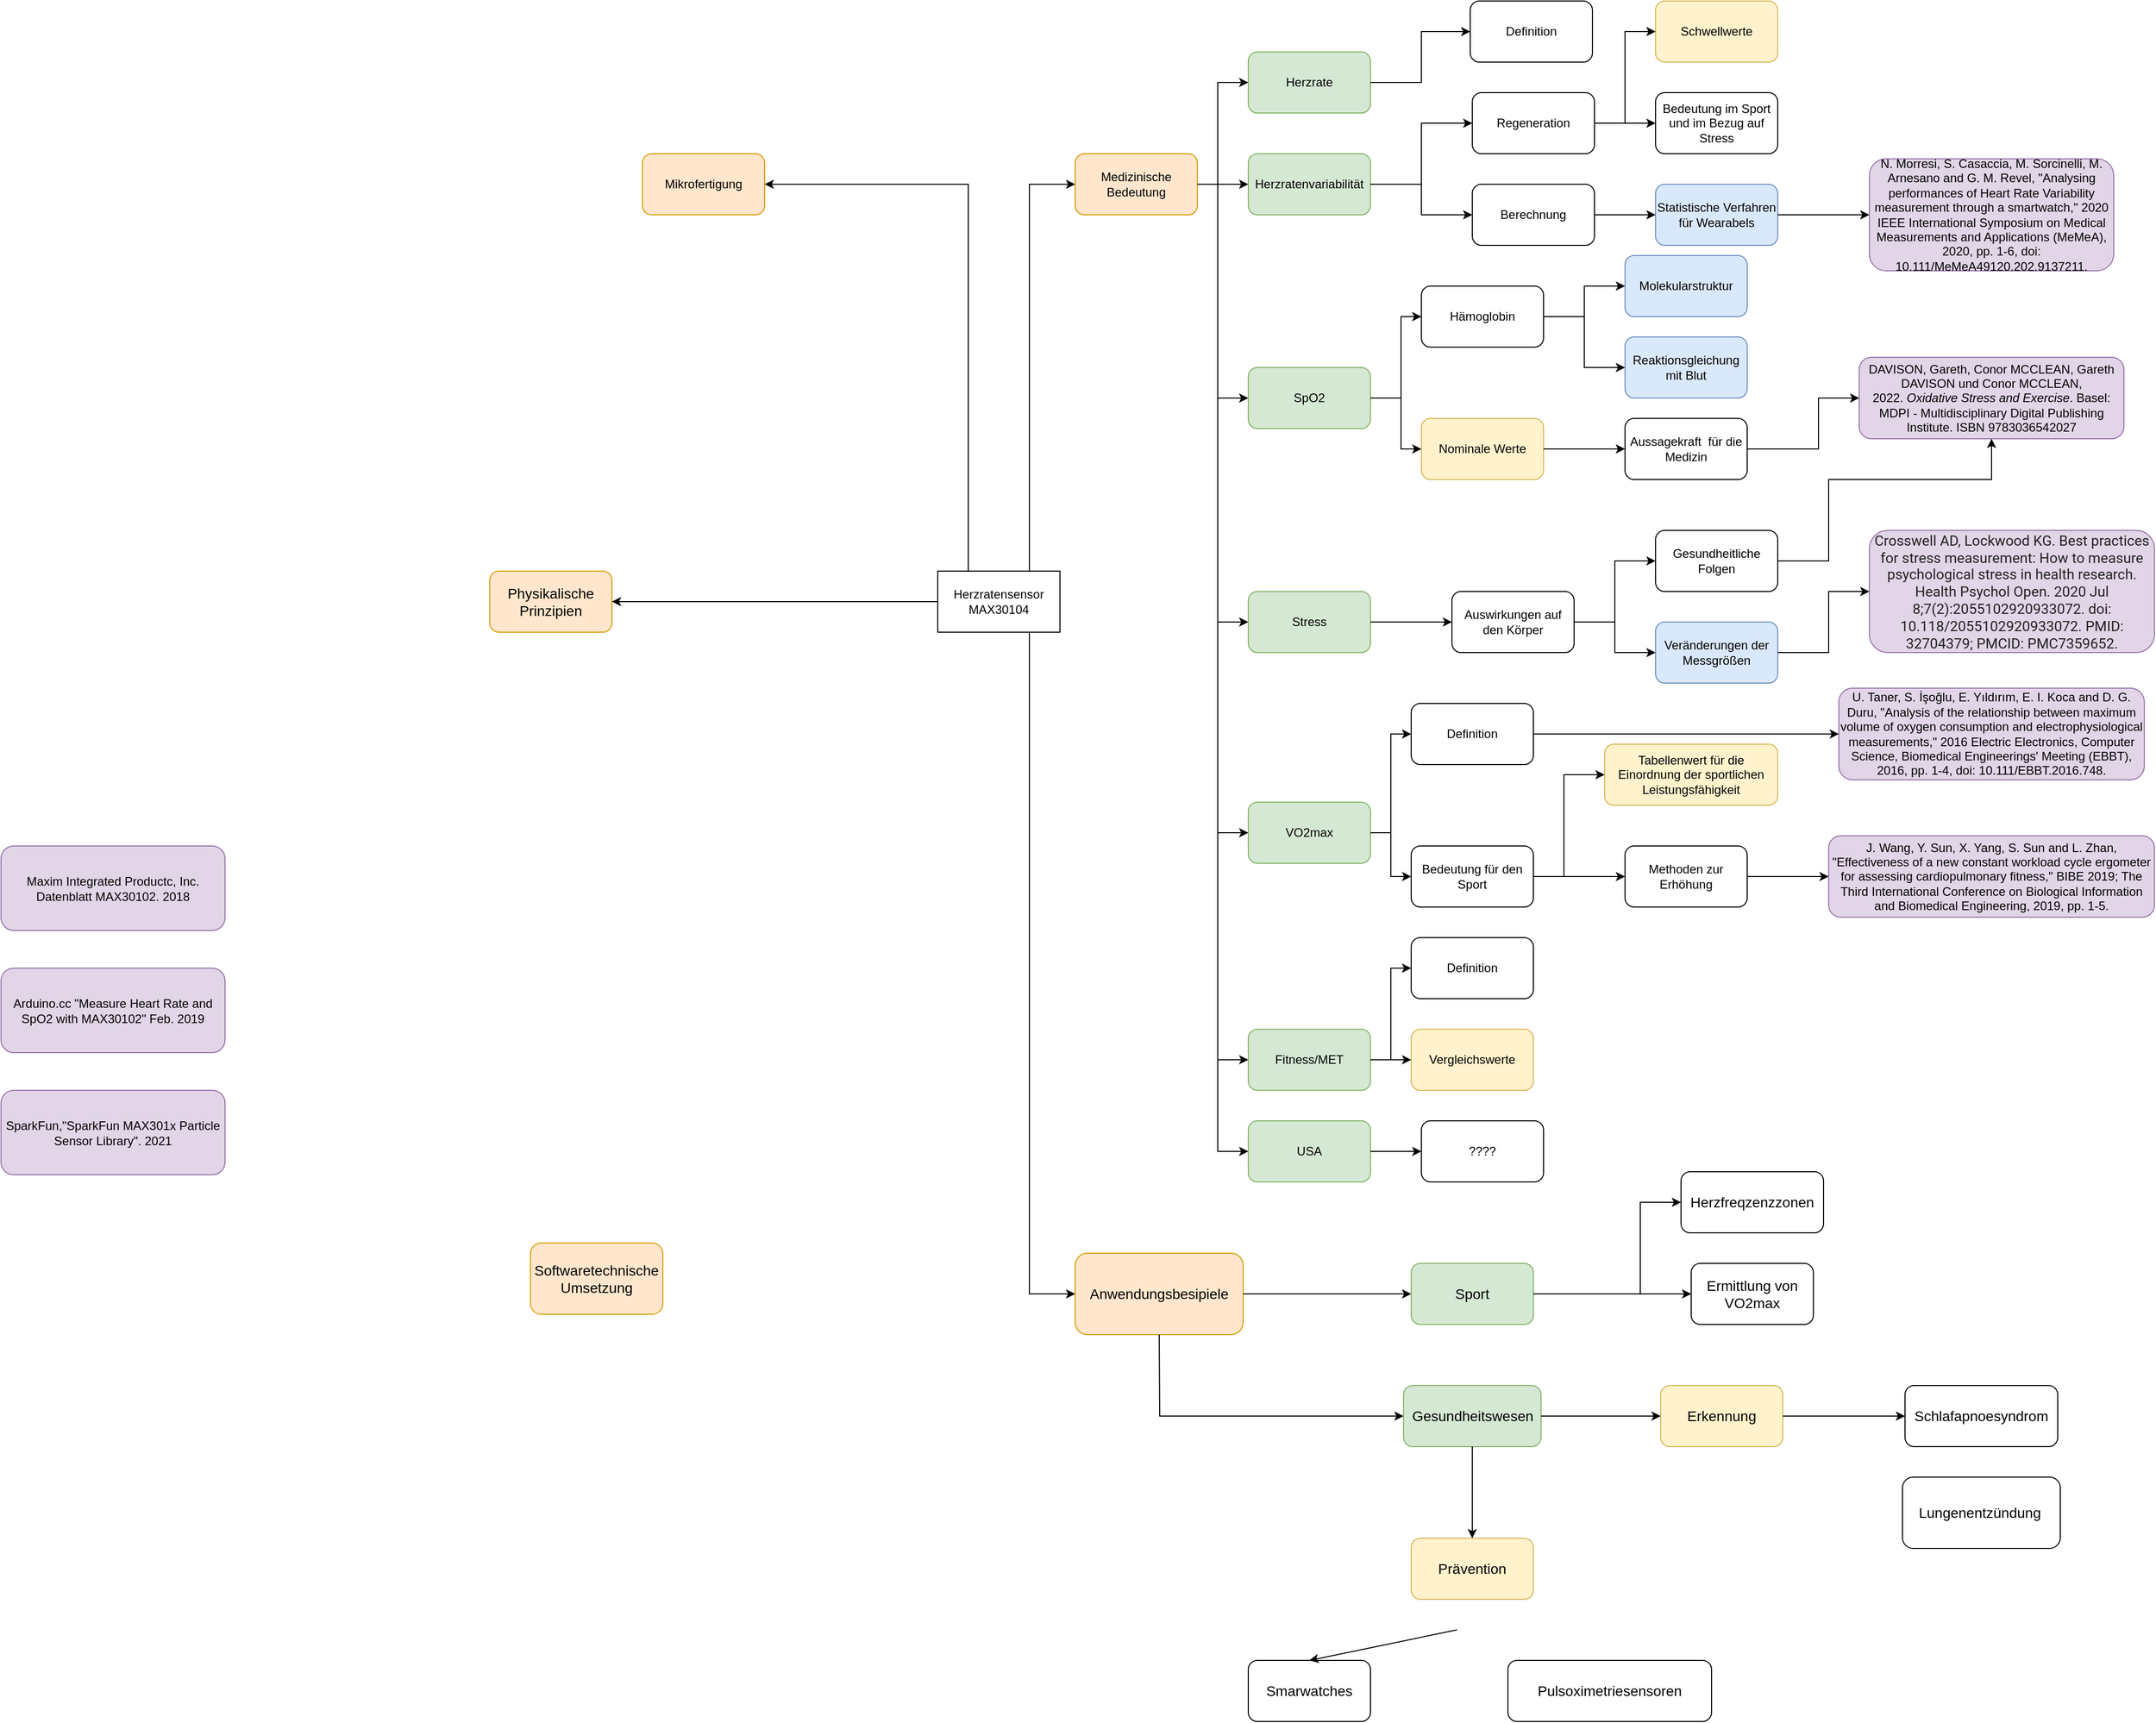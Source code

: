 <mxfile version="20.6.0" type="github">
  <diagram id="Ox3X5c6o4E4mUoxkDMP3" name="Seite-1">
    <mxGraphModel dx="1670" dy="1049" grid="1" gridSize="10" guides="1" tooltips="1" connect="1" arrows="1" fold="1" page="1" pageScale="1" pageWidth="3300" pageHeight="2339" math="0" shadow="0">
      <root>
        <mxCell id="0" />
        <mxCell id="1" parent="0" />
        <mxCell id="-sYWdjPN1BsK5IJ5CKsn-82" style="edgeStyle=orthogonalEdgeStyle;rounded=0;orthogonalLoop=1;jettySize=auto;html=1;exitX=0.25;exitY=0;exitDx=0;exitDy=0;entryX=1;entryY=0.5;entryDx=0;entryDy=0;fontSize=14;fontColor=#000000;" edge="1" parent="1" source="-sYWdjPN1BsK5IJ5CKsn-1" target="-sYWdjPN1BsK5IJ5CKsn-3">
          <mxGeometry relative="1" as="geometry" />
        </mxCell>
        <mxCell id="-sYWdjPN1BsK5IJ5CKsn-1" value="Herzratensensor&lt;br&gt;MAX30104" style="rounded=0;whiteSpace=wrap;html=1;" vertex="1" parent="1">
          <mxGeometry x="2070" y="640" width="120" height="60" as="geometry" />
        </mxCell>
        <mxCell id="-sYWdjPN1BsK5IJ5CKsn-2" value="Medizinische Bedeutung" style="rounded=1&#xa;;whiteSpace=wrap;html=1;fillColor=#ffe6cc;strokeColor=#d79b00;" vertex="1" parent="1">
          <mxGeometry x="2205" y="230" width="120" height="60" as="geometry" />
        </mxCell>
        <mxCell id="-sYWdjPN1BsK5IJ5CKsn-3" value="Mikrofertigung" style="rounded=1;whiteSpace=wrap;html=1;fillColor=#ffe6cc;strokeColor=#d79b00;" vertex="1" parent="1">
          <mxGeometry x="1780" y="230" width="120" height="60" as="geometry" />
        </mxCell>
        <mxCell id="-sYWdjPN1BsK5IJ5CKsn-5" value="" style="endArrow=classic;html=1;rounded=0;exitX=0.75;exitY=0;exitDx=0;exitDy=0;entryX=0;entryY=0.5;entryDx=0;entryDy=0;" edge="1" parent="1" source="-sYWdjPN1BsK5IJ5CKsn-1" target="-sYWdjPN1BsK5IJ5CKsn-2">
          <mxGeometry width="50" height="50" relative="1" as="geometry">
            <mxPoint x="2135" y="460" as="sourcePoint" />
            <mxPoint x="2185" y="410" as="targetPoint" />
            <Array as="points">
              <mxPoint x="2160" y="260" />
            </Array>
          </mxGeometry>
        </mxCell>
        <mxCell id="-sYWdjPN1BsK5IJ5CKsn-6" value="Herzrate" style="rounded=1;whiteSpace=wrap;html=1;fillColor=#d5e8d4;strokeColor=#82b366;" vertex="1" parent="1">
          <mxGeometry x="2375" y="130" width="120" height="60" as="geometry" />
        </mxCell>
        <mxCell id="-sYWdjPN1BsK5IJ5CKsn-7" value="Herzratenvariabilität" style="rounded=1;whiteSpace=wrap;html=1;fillColor=#d5e8d4;strokeColor=#82b366;" vertex="1" parent="1">
          <mxGeometry x="2375" y="230" width="120" height="60" as="geometry" />
        </mxCell>
        <mxCell id="-sYWdjPN1BsK5IJ5CKsn-8" value="SpO2" style="rounded=1;whiteSpace=wrap;html=1;fillColor=#d5e8d4;strokeColor=#82b366;" vertex="1" parent="1">
          <mxGeometry x="2375" y="440" width="120" height="60" as="geometry" />
        </mxCell>
        <mxCell id="-sYWdjPN1BsK5IJ5CKsn-9" value="Stress" style="rounded=1;whiteSpace=wrap;html=1;fillColor=#d5e8d4;strokeColor=#82b366;" vertex="1" parent="1">
          <mxGeometry x="2375" y="660" width="120" height="60" as="geometry" />
        </mxCell>
        <mxCell id="-sYWdjPN1BsK5IJ5CKsn-10" value="VO2max" style="rounded=1;whiteSpace=wrap;html=1;fillColor=#d5e8d4;strokeColor=#82b366;" vertex="1" parent="1">
          <mxGeometry x="2375" y="867" width="120" height="60" as="geometry" />
        </mxCell>
        <mxCell id="-sYWdjPN1BsK5IJ5CKsn-11" value="Fitness/MET" style="rounded=1;whiteSpace=wrap;html=1;fillColor=#d5e8d4;strokeColor=#82b366;" vertex="1" parent="1">
          <mxGeometry x="2375" y="1090" width="120" height="60" as="geometry" />
        </mxCell>
        <mxCell id="-sYWdjPN1BsK5IJ5CKsn-12" value="USA" style="rounded=1;whiteSpace=wrap;html=1;fillColor=#d5e8d4;strokeColor=#82b366;" vertex="1" parent="1">
          <mxGeometry x="2375" y="1180" width="120" height="60" as="geometry" />
        </mxCell>
        <mxCell id="-sYWdjPN1BsK5IJ5CKsn-13" value="Regeneration" style="rounded=1;whiteSpace=wrap;html=1;" vertex="1" parent="1">
          <mxGeometry x="2595" y="170" width="120" height="60" as="geometry" />
        </mxCell>
        <mxCell id="-sYWdjPN1BsK5IJ5CKsn-14" value="Berechnung" style="rounded=1;whiteSpace=wrap;html=1;" vertex="1" parent="1">
          <mxGeometry x="2595" y="260" width="120" height="60" as="geometry" />
        </mxCell>
        <mxCell id="-sYWdjPN1BsK5IJ5CKsn-15" value="Definition" style="rounded=1;whiteSpace=wrap;html=1;" vertex="1" parent="1">
          <mxGeometry x="2593" y="80" width="120" height="60" as="geometry" />
        </mxCell>
        <mxCell id="-sYWdjPN1BsK5IJ5CKsn-16" value="" style="endArrow=classic;html=1;rounded=0;entryX=0;entryY=0.5;entryDx=0;entryDy=0;exitX=1;exitY=0.5;exitDx=0;exitDy=0;" edge="1" parent="1" source="-sYWdjPN1BsK5IJ5CKsn-2" target="-sYWdjPN1BsK5IJ5CKsn-7">
          <mxGeometry width="50" height="50" relative="1" as="geometry">
            <mxPoint x="2085" y="330" as="sourcePoint" />
            <mxPoint x="2135" y="280" as="targetPoint" />
          </mxGeometry>
        </mxCell>
        <mxCell id="-sYWdjPN1BsK5IJ5CKsn-17" value="" style="endArrow=classic;html=1;rounded=0;entryX=0;entryY=0.5;entryDx=0;entryDy=0;" edge="1" parent="1" target="-sYWdjPN1BsK5IJ5CKsn-6">
          <mxGeometry width="50" height="50" relative="1" as="geometry">
            <mxPoint x="2345" y="260" as="sourcePoint" />
            <mxPoint x="2135" y="280" as="targetPoint" />
            <Array as="points">
              <mxPoint x="2345" y="160" />
            </Array>
          </mxGeometry>
        </mxCell>
        <mxCell id="-sYWdjPN1BsK5IJ5CKsn-18" value="" style="endArrow=classic;html=1;rounded=0;entryX=0;entryY=0.5;entryDx=0;entryDy=0;" edge="1" parent="1" target="-sYWdjPN1BsK5IJ5CKsn-8">
          <mxGeometry width="50" height="50" relative="1" as="geometry">
            <mxPoint x="2345" y="260" as="sourcePoint" />
            <mxPoint x="2135" y="280" as="targetPoint" />
            <Array as="points">
              <mxPoint x="2345" y="470" />
            </Array>
          </mxGeometry>
        </mxCell>
        <mxCell id="-sYWdjPN1BsK5IJ5CKsn-19" value="" style="endArrow=classic;html=1;rounded=0;entryX=0;entryY=0.5;entryDx=0;entryDy=0;" edge="1" parent="1" target="-sYWdjPN1BsK5IJ5CKsn-9">
          <mxGeometry width="50" height="50" relative="1" as="geometry">
            <mxPoint x="2345" y="360" as="sourcePoint" />
            <mxPoint x="2135" y="280" as="targetPoint" />
            <Array as="points">
              <mxPoint x="2345" y="690" />
            </Array>
          </mxGeometry>
        </mxCell>
        <mxCell id="-sYWdjPN1BsK5IJ5CKsn-21" value="????" style="rounded=1;whiteSpace=wrap;html=1;" vertex="1" parent="1">
          <mxGeometry x="2545" y="1180" width="120" height="60" as="geometry" />
        </mxCell>
        <mxCell id="-sYWdjPN1BsK5IJ5CKsn-22" value="" style="endArrow=classic;html=1;rounded=0;entryX=0;entryY=0.5;entryDx=0;entryDy=0;exitX=1;exitY=0.5;exitDx=0;exitDy=0;" edge="1" parent="1" source="-sYWdjPN1BsK5IJ5CKsn-12" target="-sYWdjPN1BsK5IJ5CKsn-21">
          <mxGeometry width="50" height="50" relative="1" as="geometry">
            <mxPoint x="2085" y="1030" as="sourcePoint" />
            <mxPoint x="2135" y="980" as="targetPoint" />
          </mxGeometry>
        </mxCell>
        <mxCell id="-sYWdjPN1BsK5IJ5CKsn-23" value="" style="endArrow=classic;html=1;rounded=0;entryX=0;entryY=0.5;entryDx=0;entryDy=0;" edge="1" parent="1" target="-sYWdjPN1BsK5IJ5CKsn-10">
          <mxGeometry width="50" height="50" relative="1" as="geometry">
            <mxPoint x="2345" y="690" as="sourcePoint" />
            <mxPoint x="2135" y="740" as="targetPoint" />
            <Array as="points">
              <mxPoint x="2345" y="897" />
            </Array>
          </mxGeometry>
        </mxCell>
        <mxCell id="-sYWdjPN1BsK5IJ5CKsn-24" value="" style="endArrow=classic;html=1;rounded=0;entryX=0;entryY=0.5;entryDx=0;entryDy=0;" edge="1" parent="1" target="-sYWdjPN1BsK5IJ5CKsn-11">
          <mxGeometry width="50" height="50" relative="1" as="geometry">
            <mxPoint x="2345" y="790" as="sourcePoint" />
            <mxPoint x="2135" y="740" as="targetPoint" />
            <Array as="points">
              <mxPoint x="2345" y="880" />
              <mxPoint x="2345" y="1120" />
            </Array>
          </mxGeometry>
        </mxCell>
        <mxCell id="-sYWdjPN1BsK5IJ5CKsn-25" value="" style="endArrow=classic;html=1;rounded=0;entryX=0;entryY=0.5;entryDx=0;entryDy=0;" edge="1" parent="1" target="-sYWdjPN1BsK5IJ5CKsn-12">
          <mxGeometry width="50" height="50" relative="1" as="geometry">
            <mxPoint x="2345" y="1120" as="sourcePoint" />
            <mxPoint x="2135" y="920" as="targetPoint" />
            <Array as="points">
              <mxPoint x="2345" y="1210" />
            </Array>
          </mxGeometry>
        </mxCell>
        <mxCell id="-sYWdjPN1BsK5IJ5CKsn-26" value="" style="endArrow=classic;html=1;rounded=0;entryX=0;entryY=0.5;entryDx=0;entryDy=0;" edge="1" parent="1" target="-sYWdjPN1BsK5IJ5CKsn-15">
          <mxGeometry width="50" height="50" relative="1" as="geometry">
            <mxPoint x="2495" y="160" as="sourcePoint" />
            <mxPoint x="2135" y="300" as="targetPoint" />
            <Array as="points">
              <mxPoint x="2545" y="160" />
              <mxPoint x="2545" y="110" />
            </Array>
          </mxGeometry>
        </mxCell>
        <mxCell id="-sYWdjPN1BsK5IJ5CKsn-27" value="Statistische Verfahren für Wearabels" style="rounded=1;whiteSpace=wrap;html=1;fillColor=#dae8fc;strokeColor=#6c8ebf;" vertex="1" parent="1">
          <mxGeometry x="2775" y="260" width="120" height="60" as="geometry" />
        </mxCell>
        <mxCell id="-sYWdjPN1BsK5IJ5CKsn-28" value="" style="endArrow=classic;html=1;rounded=0;exitX=1;exitY=0.5;exitDx=0;exitDy=0;entryX=0;entryY=0.5;entryDx=0;entryDy=0;" edge="1" parent="1" source="-sYWdjPN1BsK5IJ5CKsn-7" target="-sYWdjPN1BsK5IJ5CKsn-13">
          <mxGeometry width="50" height="50" relative="1" as="geometry">
            <mxPoint x="2815" y="350" as="sourcePoint" />
            <mxPoint x="2865" y="300" as="targetPoint" />
            <Array as="points">
              <mxPoint x="2545" y="260" />
              <mxPoint x="2545" y="200" />
            </Array>
          </mxGeometry>
        </mxCell>
        <mxCell id="-sYWdjPN1BsK5IJ5CKsn-29" value="" style="endArrow=classic;html=1;rounded=0;entryX=0;entryY=0.5;entryDx=0;entryDy=0;" edge="1" parent="1" target="-sYWdjPN1BsK5IJ5CKsn-14">
          <mxGeometry width="50" height="50" relative="1" as="geometry">
            <mxPoint x="2545" y="260" as="sourcePoint" />
            <mxPoint x="2865" y="300" as="targetPoint" />
            <Array as="points">
              <mxPoint x="2545" y="290" />
            </Array>
          </mxGeometry>
        </mxCell>
        <mxCell id="-sYWdjPN1BsK5IJ5CKsn-30" value="" style="endArrow=classic;html=1;rounded=0;exitX=1;exitY=0.5;exitDx=0;exitDy=0;" edge="1" parent="1" source="-sYWdjPN1BsK5IJ5CKsn-14">
          <mxGeometry width="50" height="50" relative="1" as="geometry">
            <mxPoint x="2815" y="350" as="sourcePoint" />
            <mxPoint x="2775" y="290" as="targetPoint" />
          </mxGeometry>
        </mxCell>
        <mxCell id="-sYWdjPN1BsK5IJ5CKsn-31" value="Schwellwerte" style="rounded=1;whiteSpace=wrap;html=1;fillColor=#fff2cc;strokeColor=#d6b656;" vertex="1" parent="1">
          <mxGeometry x="2775" y="80" width="120" height="60" as="geometry" />
        </mxCell>
        <mxCell id="-sYWdjPN1BsK5IJ5CKsn-32" value="Bedeutung im Sport und im Bezug auf Stress" style="rounded=1;whiteSpace=wrap;html=1;" vertex="1" parent="1">
          <mxGeometry x="2775" y="170" width="120" height="60" as="geometry" />
        </mxCell>
        <mxCell id="-sYWdjPN1BsK5IJ5CKsn-33" value="" style="endArrow=classic;html=1;rounded=0;exitX=1;exitY=0.5;exitDx=0;exitDy=0;entryX=0;entryY=0.5;entryDx=0;entryDy=0;" edge="1" parent="1" source="-sYWdjPN1BsK5IJ5CKsn-13" target="-sYWdjPN1BsK5IJ5CKsn-31">
          <mxGeometry width="50" height="50" relative="1" as="geometry">
            <mxPoint x="2815" y="350" as="sourcePoint" />
            <mxPoint x="2865" y="300" as="targetPoint" />
            <Array as="points">
              <mxPoint x="2745" y="200" />
              <mxPoint x="2745" y="110" />
            </Array>
          </mxGeometry>
        </mxCell>
        <mxCell id="-sYWdjPN1BsK5IJ5CKsn-34" value="" style="endArrow=classic;html=1;rounded=0;exitX=1;exitY=0.5;exitDx=0;exitDy=0;entryX=0;entryY=0.5;entryDx=0;entryDy=0;" edge="1" parent="1" source="-sYWdjPN1BsK5IJ5CKsn-13" target="-sYWdjPN1BsK5IJ5CKsn-32">
          <mxGeometry width="50" height="50" relative="1" as="geometry">
            <mxPoint x="2815" y="350" as="sourcePoint" />
            <mxPoint x="2865" y="300" as="targetPoint" />
          </mxGeometry>
        </mxCell>
        <mxCell id="-sYWdjPN1BsK5IJ5CKsn-35" value="Auswirkungen auf den Körper" style="rounded=1;whiteSpace=wrap;html=1;" vertex="1" parent="1">
          <mxGeometry x="2575" y="660" width="120" height="60" as="geometry" />
        </mxCell>
        <mxCell id="-sYWdjPN1BsK5IJ5CKsn-36" value="Gesundheitliche Folgen" style="rounded=1;whiteSpace=wrap;html=1;" vertex="1" parent="1">
          <mxGeometry x="2775" y="600" width="120" height="60" as="geometry" />
        </mxCell>
        <mxCell id="-sYWdjPN1BsK5IJ5CKsn-37" value="Veränderungen der Messgrößen" style="rounded=1;whiteSpace=wrap;html=1;fillColor=#dae8fc;strokeColor=#6c8ebf;" vertex="1" parent="1">
          <mxGeometry x="2775" y="690" width="120" height="60" as="geometry" />
        </mxCell>
        <mxCell id="-sYWdjPN1BsK5IJ5CKsn-38" value="" style="endArrow=classic;html=1;rounded=0;exitX=1;exitY=0.5;exitDx=0;exitDy=0;entryX=0;entryY=0.5;entryDx=0;entryDy=0;" edge="1" parent="1" source="-sYWdjPN1BsK5IJ5CKsn-9" target="-sYWdjPN1BsK5IJ5CKsn-35">
          <mxGeometry width="50" height="50" relative="1" as="geometry">
            <mxPoint x="2815" y="650" as="sourcePoint" />
            <mxPoint x="2865" y="600" as="targetPoint" />
          </mxGeometry>
        </mxCell>
        <mxCell id="-sYWdjPN1BsK5IJ5CKsn-39" value="" style="endArrow=classic;html=1;rounded=0;exitX=1;exitY=0.5;exitDx=0;exitDy=0;entryX=0;entryY=0.5;entryDx=0;entryDy=0;" edge="1" parent="1" source="-sYWdjPN1BsK5IJ5CKsn-35" target="-sYWdjPN1BsK5IJ5CKsn-36">
          <mxGeometry width="50" height="50" relative="1" as="geometry">
            <mxPoint x="2815" y="650" as="sourcePoint" />
            <mxPoint x="2865" y="600" as="targetPoint" />
            <Array as="points">
              <mxPoint x="2735" y="690" />
              <mxPoint x="2735" y="630" />
            </Array>
          </mxGeometry>
        </mxCell>
        <mxCell id="-sYWdjPN1BsK5IJ5CKsn-40" value="" style="endArrow=classic;html=1;rounded=0;entryX=0;entryY=0.5;entryDx=0;entryDy=0;" edge="1" parent="1" target="-sYWdjPN1BsK5IJ5CKsn-37">
          <mxGeometry width="50" height="50" relative="1" as="geometry">
            <mxPoint x="2695" y="690" as="sourcePoint" />
            <mxPoint x="2865" y="600" as="targetPoint" />
            <Array as="points">
              <mxPoint x="2735" y="690" />
              <mxPoint x="2735" y="720" />
            </Array>
          </mxGeometry>
        </mxCell>
        <mxCell id="-sYWdjPN1BsK5IJ5CKsn-41" value="Hämoglobin" style="rounded=1;whiteSpace=wrap;html=1;" vertex="1" parent="1">
          <mxGeometry x="2545" y="360" width="120" height="60" as="geometry" />
        </mxCell>
        <mxCell id="-sYWdjPN1BsK5IJ5CKsn-42" value="Nominale Werte" style="rounded=1;whiteSpace=wrap;html=1;fillColor=#fff2cc;strokeColor=#d6b656;" vertex="1" parent="1">
          <mxGeometry x="2545" y="490" width="120" height="60" as="geometry" />
        </mxCell>
        <mxCell id="-sYWdjPN1BsK5IJ5CKsn-43" value="Aussagekraft &amp;nbsp;für die Medizin" style="rounded=1;whiteSpace=wrap;html=1;" vertex="1" parent="1">
          <mxGeometry x="2745" y="490" width="120" height="60" as="geometry" />
        </mxCell>
        <mxCell id="-sYWdjPN1BsK5IJ5CKsn-44" value="" style="endArrow=classic;html=1;rounded=0;exitX=1;exitY=0.5;exitDx=0;exitDy=0;entryX=0;entryY=0.5;entryDx=0;entryDy=0;" edge="1" parent="1" source="-sYWdjPN1BsK5IJ5CKsn-8" target="-sYWdjPN1BsK5IJ5CKsn-42">
          <mxGeometry width="50" height="50" relative="1" as="geometry">
            <mxPoint x="2815" y="450" as="sourcePoint" />
            <mxPoint x="2865" y="400" as="targetPoint" />
            <Array as="points">
              <mxPoint x="2525" y="470" />
              <mxPoint x="2525" y="520" />
            </Array>
          </mxGeometry>
        </mxCell>
        <mxCell id="-sYWdjPN1BsK5IJ5CKsn-45" value="" style="endArrow=classic;html=1;rounded=0;entryX=0;entryY=0.5;entryDx=0;entryDy=0;exitX=1;exitY=0.5;exitDx=0;exitDy=0;" edge="1" parent="1" source="-sYWdjPN1BsK5IJ5CKsn-8" target="-sYWdjPN1BsK5IJ5CKsn-41">
          <mxGeometry width="50" height="50" relative="1" as="geometry">
            <mxPoint x="2815" y="450" as="sourcePoint" />
            <mxPoint x="2865" y="400" as="targetPoint" />
            <Array as="points">
              <mxPoint x="2525" y="470" />
              <mxPoint x="2525" y="390" />
            </Array>
          </mxGeometry>
        </mxCell>
        <mxCell id="-sYWdjPN1BsK5IJ5CKsn-46" value="Reaktionsgleichung mit Blut" style="rounded=1;whiteSpace=wrap;html=1;fillColor=#dae8fc;strokeColor=#6c8ebf;" vertex="1" parent="1">
          <mxGeometry x="2745" y="410" width="120" height="60" as="geometry" />
        </mxCell>
        <mxCell id="-sYWdjPN1BsK5IJ5CKsn-47" value="Molekularstruktur" style="rounded=1;whiteSpace=wrap;html=1;fillColor=#dae8fc;strokeColor=#6c8ebf;" vertex="1" parent="1">
          <mxGeometry x="2745" y="330" width="120" height="60" as="geometry" />
        </mxCell>
        <mxCell id="-sYWdjPN1BsK5IJ5CKsn-48" value="" style="endArrow=classic;html=1;rounded=0;exitX=1;exitY=0.5;exitDx=0;exitDy=0;entryX=0;entryY=0.5;entryDx=0;entryDy=0;" edge="1" parent="1" source="-sYWdjPN1BsK5IJ5CKsn-41" target="-sYWdjPN1BsK5IJ5CKsn-47">
          <mxGeometry width="50" height="50" relative="1" as="geometry">
            <mxPoint x="2815" y="500" as="sourcePoint" />
            <mxPoint x="2865" y="450" as="targetPoint" />
            <Array as="points">
              <mxPoint x="2705" y="390" />
              <mxPoint x="2705" y="360" />
            </Array>
          </mxGeometry>
        </mxCell>
        <mxCell id="-sYWdjPN1BsK5IJ5CKsn-49" value="" style="endArrow=classic;html=1;rounded=0;exitX=1;exitY=0.5;exitDx=0;exitDy=0;entryX=0;entryY=0.5;entryDx=0;entryDy=0;" edge="1" parent="1" source="-sYWdjPN1BsK5IJ5CKsn-41" target="-sYWdjPN1BsK5IJ5CKsn-46">
          <mxGeometry width="50" height="50" relative="1" as="geometry">
            <mxPoint x="2815" y="500" as="sourcePoint" />
            <mxPoint x="2865" y="450" as="targetPoint" />
            <Array as="points">
              <mxPoint x="2705" y="390" />
              <mxPoint x="2705" y="440" />
            </Array>
          </mxGeometry>
        </mxCell>
        <mxCell id="-sYWdjPN1BsK5IJ5CKsn-50" value="" style="endArrow=classic;html=1;rounded=0;exitX=1;exitY=0.5;exitDx=0;exitDy=0;entryX=0;entryY=0.5;entryDx=0;entryDy=0;" edge="1" parent="1" source="-sYWdjPN1BsK5IJ5CKsn-42" target="-sYWdjPN1BsK5IJ5CKsn-43">
          <mxGeometry width="50" height="50" relative="1" as="geometry">
            <mxPoint x="2815" y="500" as="sourcePoint" />
            <mxPoint x="2865" y="450" as="targetPoint" />
          </mxGeometry>
        </mxCell>
        <mxCell id="-sYWdjPN1BsK5IJ5CKsn-51" value="Definition" style="rounded=1;whiteSpace=wrap;html=1;" vertex="1" parent="1">
          <mxGeometry x="2535" y="770" width="120" height="60" as="geometry" />
        </mxCell>
        <mxCell id="-sYWdjPN1BsK5IJ5CKsn-52" value="Bedeutung für den Sport" style="rounded=1;whiteSpace=wrap;html=1;" vertex="1" parent="1">
          <mxGeometry x="2535" y="910" width="120" height="60" as="geometry" />
        </mxCell>
        <mxCell id="-sYWdjPN1BsK5IJ5CKsn-53" value="Tabellenwert für die Einordnung der sportlichen Leistungsfähigkeit" style="rounded=1;whiteSpace=wrap;html=1;fillColor=#fff2cc;strokeColor=#d6b656;" vertex="1" parent="1">
          <mxGeometry x="2725" y="810" width="170" height="60" as="geometry" />
        </mxCell>
        <mxCell id="-sYWdjPN1BsK5IJ5CKsn-54" value="Methoden zur Erhöhung" style="rounded=1;whiteSpace=wrap;html=1;" vertex="1" parent="1">
          <mxGeometry x="2745" y="910" width="120" height="60" as="geometry" />
        </mxCell>
        <mxCell id="-sYWdjPN1BsK5IJ5CKsn-55" value="" style="endArrow=classic;html=1;rounded=0;exitX=1;exitY=0.5;exitDx=0;exitDy=0;entryX=0;entryY=0.5;entryDx=0;entryDy=0;" edge="1" parent="1" source="-sYWdjPN1BsK5IJ5CKsn-52" target="-sYWdjPN1BsK5IJ5CKsn-54">
          <mxGeometry width="50" height="50" relative="1" as="geometry">
            <mxPoint x="2815" y="920" as="sourcePoint" />
            <mxPoint x="2865" y="870" as="targetPoint" />
          </mxGeometry>
        </mxCell>
        <mxCell id="-sYWdjPN1BsK5IJ5CKsn-56" value="" style="endArrow=classic;html=1;rounded=0;entryX=0;entryY=0.5;entryDx=0;entryDy=0;exitX=1;exitY=0.5;exitDx=0;exitDy=0;" edge="1" parent="1" source="-sYWdjPN1BsK5IJ5CKsn-52" target="-sYWdjPN1BsK5IJ5CKsn-53">
          <mxGeometry width="50" height="50" relative="1" as="geometry">
            <mxPoint x="2815" y="920" as="sourcePoint" />
            <mxPoint x="2865" y="870" as="targetPoint" />
            <Array as="points">
              <mxPoint x="2685" y="940" />
              <mxPoint x="2685" y="840" />
            </Array>
          </mxGeometry>
        </mxCell>
        <mxCell id="-sYWdjPN1BsK5IJ5CKsn-57" value="" style="endArrow=classic;html=1;rounded=0;entryX=0;entryY=0.5;entryDx=0;entryDy=0;exitX=1;exitY=0.5;exitDx=0;exitDy=0;" edge="1" parent="1" source="-sYWdjPN1BsK5IJ5CKsn-10" target="-sYWdjPN1BsK5IJ5CKsn-51">
          <mxGeometry width="50" height="50" relative="1" as="geometry">
            <mxPoint x="2815" y="920" as="sourcePoint" />
            <mxPoint x="2865" y="870" as="targetPoint" />
            <Array as="points">
              <mxPoint x="2515" y="897" />
              <mxPoint x="2515" y="800" />
            </Array>
          </mxGeometry>
        </mxCell>
        <mxCell id="-sYWdjPN1BsK5IJ5CKsn-58" value="" style="endArrow=classic;html=1;rounded=0;exitX=1;exitY=0.5;exitDx=0;exitDy=0;entryX=0;entryY=0.5;entryDx=0;entryDy=0;" edge="1" parent="1" source="-sYWdjPN1BsK5IJ5CKsn-10" target="-sYWdjPN1BsK5IJ5CKsn-52">
          <mxGeometry width="50" height="50" relative="1" as="geometry">
            <mxPoint x="2495" y="900" as="sourcePoint" />
            <mxPoint x="2865" y="870" as="targetPoint" />
            <Array as="points">
              <mxPoint x="2515" y="897" />
              <mxPoint x="2515" y="940" />
            </Array>
          </mxGeometry>
        </mxCell>
        <mxCell id="-sYWdjPN1BsK5IJ5CKsn-59" value="Vergleichswerte" style="rounded=1;whiteSpace=wrap;html=1;fillColor=#fff2cc;strokeColor=#d6b656;" vertex="1" parent="1">
          <mxGeometry x="2535" y="1090" width="120" height="60" as="geometry" />
        </mxCell>
        <mxCell id="-sYWdjPN1BsK5IJ5CKsn-60" value="Definition" style="rounded=1;whiteSpace=wrap;html=1;" vertex="1" parent="1">
          <mxGeometry x="2535" y="1000" width="120" height="60" as="geometry" />
        </mxCell>
        <mxCell id="-sYWdjPN1BsK5IJ5CKsn-61" value="" style="endArrow=classic;html=1;rounded=0;entryX=0;entryY=0.5;entryDx=0;entryDy=0;exitX=1;exitY=0.5;exitDx=0;exitDy=0;" edge="1" parent="1" source="-sYWdjPN1BsK5IJ5CKsn-11" target="-sYWdjPN1BsK5IJ5CKsn-59">
          <mxGeometry width="50" height="50" relative="1" as="geometry">
            <mxPoint x="2815" y="1090" as="sourcePoint" />
            <mxPoint x="2865" y="1040" as="targetPoint" />
          </mxGeometry>
        </mxCell>
        <mxCell id="-sYWdjPN1BsK5IJ5CKsn-62" value="" style="endArrow=classic;html=1;rounded=0;entryX=0;entryY=0.5;entryDx=0;entryDy=0;" edge="1" parent="1" target="-sYWdjPN1BsK5IJ5CKsn-60">
          <mxGeometry width="50" height="50" relative="1" as="geometry">
            <mxPoint x="2495" y="1120" as="sourcePoint" />
            <mxPoint x="2865" y="1040" as="targetPoint" />
            <Array as="points">
              <mxPoint x="2515" y="1120" />
              <mxPoint x="2515" y="1030" />
            </Array>
          </mxGeometry>
        </mxCell>
        <mxCell id="-sYWdjPN1BsK5IJ5CKsn-63" value="U. Taner, S. İşoğlu, E. Yıldırım, E. I. Koca and D. G. Duru, &quot;Analysis of the relationship between maximum volume of oxygen consumption and electrophysiological measurements,&quot; 2016 Electric Electronics, Computer Science, Biomedical Engineerings&#39; Meeting (EBBT), 2016, pp. 1-4, doi: 10.111/EBBT.2016.748." style="rounded=1;whiteSpace=wrap;html=1;fillColor=#e1d5e7;strokeColor=#9673a6;" vertex="1" parent="1">
          <mxGeometry x="2955" y="755" width="300" height="90" as="geometry" />
        </mxCell>
        <mxCell id="-sYWdjPN1BsK5IJ5CKsn-64" value="" style="endArrow=classic;html=1;rounded=0;entryX=0;entryY=0.5;entryDx=0;entryDy=0;exitX=1;exitY=0.5;exitDx=0;exitDy=0;" edge="1" parent="1" source="-sYWdjPN1BsK5IJ5CKsn-51" target="-sYWdjPN1BsK5IJ5CKsn-63">
          <mxGeometry width="50" height="50" relative="1" as="geometry">
            <mxPoint x="2765" y="940" as="sourcePoint" />
            <mxPoint x="2815" y="890" as="targetPoint" />
          </mxGeometry>
        </mxCell>
        <mxCell id="-sYWdjPN1BsK5IJ5CKsn-65" value="J. Wang, Y. Sun, X. Yang, S. Sun and L. Zhan, &quot;Effectiveness of a new constant workload cycle ergometer for assessing cardiopulmonary fitness,&quot; BIBE 2019; The Third International Conference on Biological Information and Biomedical Engineering, 2019, pp. 1-5." style="rounded=1;whiteSpace=wrap;html=1;fillColor=#e1d5e7;strokeColor=#9673a6;" vertex="1" parent="1">
          <mxGeometry x="2945" y="900" width="320" height="80" as="geometry" />
        </mxCell>
        <mxCell id="-sYWdjPN1BsK5IJ5CKsn-66" value="" style="endArrow=classic;html=1;rounded=0;entryX=0;entryY=0.5;entryDx=0;entryDy=0;" edge="1" parent="1" target="-sYWdjPN1BsK5IJ5CKsn-65">
          <mxGeometry width="50" height="50" relative="1" as="geometry">
            <mxPoint x="2865" y="940" as="sourcePoint" />
            <mxPoint x="2815" y="890" as="targetPoint" />
          </mxGeometry>
        </mxCell>
        <mxCell id="-sYWdjPN1BsK5IJ5CKsn-67" value="" style="endArrow=classic;html=1;rounded=0;exitX=1;exitY=0.5;exitDx=0;exitDy=0;entryX=0;entryY=0.5;entryDx=0;entryDy=0;" edge="1" parent="1" source="-sYWdjPN1BsK5IJ5CKsn-27" target="-sYWdjPN1BsK5IJ5CKsn-68">
          <mxGeometry width="50" height="50" relative="1" as="geometry">
            <mxPoint x="2765" y="350" as="sourcePoint" />
            <mxPoint x="2995" y="280" as="targetPoint" />
          </mxGeometry>
        </mxCell>
        <mxCell id="-sYWdjPN1BsK5IJ5CKsn-68" value="N. Morresi, S. Casaccia, M. Sorcinelli, M. Arnesano and G. M. Revel, &quot;Analysing performances of Heart Rate Variability measurement through a smartwatch,&quot; 2020 IEEE International Symposium on Medical Measurements and Applications (MeMeA), 2020, pp. 1-6, doi: 10.111/MeMeA49120.202.9137211." style="rounded=1;whiteSpace=wrap;html=1;fillColor=#e1d5e7;strokeColor=#9673a6;" vertex="1" parent="1">
          <mxGeometry x="2985" y="235" width="240" height="110" as="geometry" />
        </mxCell>
        <mxCell id="-sYWdjPN1BsK5IJ5CKsn-69" value="&lt;font style=&quot;font-size: 12px;&quot;&gt;&lt;span style=&quot;caret-color: rgb(33, 37, 41); font-family: myriad-pro-semi-condensed, Arial, Helvetica, sans-serif; text-align: left;&quot;&gt;DAVISON, Gareth, Conor MCCLEAN, Gareth DAVISON und Conor MCCLEAN, 2022.&amp;nbsp;&lt;/span&gt;&lt;em style=&quot;box-sizing: border-box; caret-color: rgb(33, 37, 41); font-family: myriad-pro-semi-condensed, Arial, Helvetica, sans-serif; text-align: left;&quot;&gt;Oxidative Stress and Exercise&lt;/em&gt;&lt;span style=&quot;caret-color: rgb(33, 37, 41); font-family: myriad-pro-semi-condensed, Arial, Helvetica, sans-serif; text-align: left;&quot;&gt;. Basel: MDPI - Multidisciplinary Digital Publishing Institute. ISBN&amp;nbsp;9783036542027&lt;/span&gt;&lt;/font&gt;" style="rounded=1;whiteSpace=wrap;html=1;fillColor=#e1d5e7;strokeColor=#9673a6;labelBackgroundColor=none;" vertex="1" parent="1">
          <mxGeometry x="2975" y="430" width="260" height="80" as="geometry" />
        </mxCell>
        <mxCell id="-sYWdjPN1BsK5IJ5CKsn-70" value="" style="endArrow=classic;html=1;rounded=0;fontSize=12;entryX=0;entryY=0.5;entryDx=0;entryDy=0;exitX=1;exitY=0.5;exitDx=0;exitDy=0;" edge="1" parent="1" source="-sYWdjPN1BsK5IJ5CKsn-43" target="-sYWdjPN1BsK5IJ5CKsn-69">
          <mxGeometry width="50" height="50" relative="1" as="geometry">
            <mxPoint x="2765" y="430" as="sourcePoint" />
            <mxPoint x="2815" y="380" as="targetPoint" />
            <Array as="points">
              <mxPoint x="2935" y="520" />
              <mxPoint x="2935" y="470" />
            </Array>
          </mxGeometry>
        </mxCell>
        <mxCell id="-sYWdjPN1BsK5IJ5CKsn-71" value="" style="endArrow=classic;html=1;rounded=0;fontSize=12;entryX=0.5;entryY=1;entryDx=0;entryDy=0;exitX=1;exitY=0.5;exitDx=0;exitDy=0;" edge="1" parent="1" source="-sYWdjPN1BsK5IJ5CKsn-36" target="-sYWdjPN1BsK5IJ5CKsn-69">
          <mxGeometry width="50" height="50" relative="1" as="geometry">
            <mxPoint x="2765" y="490" as="sourcePoint" />
            <mxPoint x="2815" y="440" as="targetPoint" />
            <Array as="points">
              <mxPoint x="2945" y="630" />
              <mxPoint x="2945" y="550" />
              <mxPoint x="3105" y="550" />
            </Array>
          </mxGeometry>
        </mxCell>
        <mxCell id="-sYWdjPN1BsK5IJ5CKsn-72" value="" style="endArrow=classic;html=1;rounded=0;fontSize=12;fontColor=#000000;exitX=1;exitY=0.5;exitDx=0;exitDy=0;entryX=0;entryY=0.5;entryDx=0;entryDy=0;" edge="1" parent="1" source="-sYWdjPN1BsK5IJ5CKsn-37" target="-sYWdjPN1BsK5IJ5CKsn-73">
          <mxGeometry width="50" height="50" relative="1" as="geometry">
            <mxPoint x="2765" y="800" as="sourcePoint" />
            <mxPoint x="3045" y="720" as="targetPoint" />
            <Array as="points">
              <mxPoint x="2945" y="720" />
              <mxPoint x="2945" y="660" />
            </Array>
          </mxGeometry>
        </mxCell>
        <mxCell id="-sYWdjPN1BsK5IJ5CKsn-73" value="&lt;span style=&quot;text-align: start; caret-color: rgb(33, 33, 33); color: rgb(33, 33, 33); font-family: Roboto, &amp;quot;Helvetica Neue&amp;quot;, Arial, Tahoma; font-size: 14px;&quot;&gt;Crosswell AD, Lockwood KG. Best practices for stress measurement: How to measure psychological stress in health research. Health Psychol Open. 2020 Jul 8;7(2):2055102920933072. doi: 10.118/2055102920933072. PMID: 32704379; PMCID: PMC7359652.&lt;/span&gt;" style="rounded=1;whiteSpace=wrap;html=1;fontSize=14;fillColor=#e1d5e7;strokeColor=#9673a6;labelBackgroundColor=none;" vertex="1" parent="1">
          <mxGeometry x="2985" y="600" width="280" height="120" as="geometry" />
        </mxCell>
        <mxCell id="-sYWdjPN1BsK5IJ5CKsn-74" value="Anwendungsbesipiele" style="rounded=1;whiteSpace=wrap;html=1;labelBackgroundColor=none;fontSize=14;fillColor=#ffe6cc;strokeColor=#d79b00;" vertex="1" parent="1">
          <mxGeometry x="2205" y="1310" width="165" height="80" as="geometry" />
        </mxCell>
        <mxCell id="-sYWdjPN1BsK5IJ5CKsn-77" value="" style="endArrow=classic;html=1;rounded=0;fontSize=14;fontColor=#000000;entryX=0;entryY=0.5;entryDx=0;entryDy=0;exitX=0.75;exitY=1;exitDx=0;exitDy=0;" edge="1" parent="1" source="-sYWdjPN1BsK5IJ5CKsn-1" target="-sYWdjPN1BsK5IJ5CKsn-74">
          <mxGeometry width="50" height="50" relative="1" as="geometry">
            <mxPoint x="1970" y="1010" as="sourcePoint" />
            <mxPoint x="2020" y="960" as="targetPoint" />
            <Array as="points">
              <mxPoint x="2160" y="1350" />
            </Array>
          </mxGeometry>
        </mxCell>
        <mxCell id="-sYWdjPN1BsK5IJ5CKsn-78" value="Physikalische Prinzipien" style="rounded=1;whiteSpace=wrap;html=1;labelBackgroundColor=none;fontSize=14;fillColor=#ffe6cc;strokeColor=#d79b00;" vertex="1" parent="1">
          <mxGeometry x="1630" y="640" width="120" height="60" as="geometry" />
        </mxCell>
        <mxCell id="-sYWdjPN1BsK5IJ5CKsn-79" value="Softwaretechnische&lt;br&gt;Umsetzung" style="rounded=1;whiteSpace=wrap;html=1;labelBackgroundColor=none;fontSize=14;fillColor=#ffe6cc;strokeColor=#d79b00;" vertex="1" parent="1">
          <mxGeometry x="1670" y="1300" width="130" height="70" as="geometry" />
        </mxCell>
        <mxCell id="-sYWdjPN1BsK5IJ5CKsn-83" value="" style="endArrow=classic;html=1;rounded=0;fontSize=14;fontColor=#000000;entryX=1;entryY=0.5;entryDx=0;entryDy=0;exitX=0;exitY=0.5;exitDx=0;exitDy=0;" edge="1" parent="1" source="-sYWdjPN1BsK5IJ5CKsn-1" target="-sYWdjPN1BsK5IJ5CKsn-78">
          <mxGeometry width="50" height="50" relative="1" as="geometry">
            <mxPoint x="2410" y="980" as="sourcePoint" />
            <mxPoint x="2460" y="930" as="targetPoint" />
          </mxGeometry>
        </mxCell>
        <mxCell id="DmaP0IcwDJtdefpeu606-1" value="Maxim Integrated Productc, Inc. Datenblatt MAX30102. 2018 " style="rounded=1;whiteSpace=wrap;html=1;fillColor=#e1d5e7;strokeColor=#9673a6;labelBackgroundColor=none;" vertex="1" parent="1">
          <mxGeometry x="1150" y="910" width="220" height="83" as="geometry" />
        </mxCell>
        <mxCell id="-sYWdjPN1BsK5IJ5CKsn-84" value="Sport" style="rounded=1;whiteSpace=wrap;html=1;labelBackgroundColor=none;fontSize=14;fillColor=#d5e8d4;strokeColor=#82b366;" vertex="1" parent="1">
          <mxGeometry x="2535" y="1320" width="120" height="60" as="geometry" />
        </mxCell>
        <mxCell id="DmaP0IcwDJtdefpeu606-2" value="SparkFun,&quot;SparkFun MAX301x Particle Sensor Library&quot;. 2021" style="rounded=1;whiteSpace=wrap;html=1;fillColor=#e1d5e7;strokeColor=#9673a6;labelBackgroundColor=none;" vertex="1" parent="1">
          <mxGeometry x="1150" y="1150" width="220" height="83" as="geometry" />
        </mxCell>
        <mxCell id="-sYWdjPN1BsK5IJ5CKsn-85" value="Gesundheitswesen" style="rounded=1;whiteSpace=wrap;html=1;labelBackgroundColor=none;fontSize=14;fillColor=#d5e8d4;strokeColor=#82b366;" vertex="1" parent="1">
          <mxGeometry x="2527.5" y="1440" width="135" height="60" as="geometry" />
        </mxCell>
        <mxCell id="-sYWdjPN1BsK5IJ5CKsn-86" value="" style="endArrow=classic;html=1;rounded=0;fontSize=14;fontColor=#000000;entryX=0;entryY=0.5;entryDx=0;entryDy=0;exitX=0.5;exitY=1;exitDx=0;exitDy=0;" edge="1" parent="1" source="-sYWdjPN1BsK5IJ5CKsn-74" target="-sYWdjPN1BsK5IJ5CKsn-85">
          <mxGeometry width="50" height="50" relative="1" as="geometry">
            <mxPoint x="2110" y="1130" as="sourcePoint" />
            <mxPoint x="2160" y="1080" as="targetPoint" />
            <Array as="points">
              <mxPoint x="2288" y="1470" />
            </Array>
          </mxGeometry>
        </mxCell>
        <mxCell id="DmaP0IcwDJtdefpeu606-3" value="Arduino.cc &quot;Measure Heart Rate and SpO2 with MAX30102&quot; Feb. 2019" style="rounded=1;whiteSpace=wrap;html=1;fillColor=#e1d5e7;strokeColor=#9673a6;labelBackgroundColor=none;" vertex="1" parent="1">
          <mxGeometry x="1150" y="1030" width="220" height="83" as="geometry" />
        </mxCell>
        <mxCell id="-sYWdjPN1BsK5IJ5CKsn-87" value="" style="endArrow=classic;html=1;rounded=0;fontSize=14;fontColor=#000000;exitX=1;exitY=0.5;exitDx=0;exitDy=0;entryX=0;entryY=0.5;entryDx=0;entryDy=0;" edge="1" parent="1" source="-sYWdjPN1BsK5IJ5CKsn-84" target="-sYWdjPN1BsK5IJ5CKsn-88">
          <mxGeometry width="50" height="50" relative="1" as="geometry">
            <mxPoint x="2745" y="1360" as="sourcePoint" />
            <mxPoint x="2725" y="1340" as="targetPoint" />
            <Array as="points">
              <mxPoint x="2760" y="1350" />
              <mxPoint x="2760" y="1260" />
            </Array>
          </mxGeometry>
        </mxCell>
        <mxCell id="-sYWdjPN1BsK5IJ5CKsn-88" value="Herzfreqzenzzonen" style="rounded=1;whiteSpace=wrap;html=1;labelBackgroundColor=none;fontSize=14;fontColor=#000000;" vertex="1" parent="1">
          <mxGeometry x="2800" y="1230" width="140" height="60" as="geometry" />
        </mxCell>
        <mxCell id="-sYWdjPN1BsK5IJ5CKsn-89" value="Ermittlung von VO2max" style="rounded=1;whiteSpace=wrap;html=1;labelBackgroundColor=none;fontSize=14;fontColor=#000000;" vertex="1" parent="1">
          <mxGeometry x="2810" y="1320" width="120" height="60" as="geometry" />
        </mxCell>
        <mxCell id="-sYWdjPN1BsK5IJ5CKsn-90" value="" style="endArrow=classic;html=1;rounded=0;fontSize=14;fontColor=#000000;entryX=0;entryY=0.5;entryDx=0;entryDy=0;exitX=1;exitY=0.5;exitDx=0;exitDy=0;" edge="1" parent="1" source="-sYWdjPN1BsK5IJ5CKsn-84" target="-sYWdjPN1BsK5IJ5CKsn-89">
          <mxGeometry width="50" height="50" relative="1" as="geometry">
            <mxPoint x="2480" y="1050" as="sourcePoint" />
            <mxPoint x="2530" y="1000" as="targetPoint" />
          </mxGeometry>
        </mxCell>
        <mxCell id="-sYWdjPN1BsK5IJ5CKsn-93" value="Erkennung" style="rounded=1;whiteSpace=wrap;html=1;labelBackgroundColor=none;fontSize=14;fillColor=#fff2cc;strokeColor=#d6b656;" vertex="1" parent="1">
          <mxGeometry x="2780" y="1440" width="120" height="60" as="geometry" />
        </mxCell>
        <mxCell id="-sYWdjPN1BsK5IJ5CKsn-94" value="Schlafapnoesyndrom" style="rounded=1;whiteSpace=wrap;html=1;labelBackgroundColor=none;fontSize=14;fontColor=#000000;" vertex="1" parent="1">
          <mxGeometry x="3020" y="1440" width="150" height="60" as="geometry" />
        </mxCell>
        <mxCell id="-sYWdjPN1BsK5IJ5CKsn-95" value="Lungenentzündung&lt;span style=&quot;white-space: pre;&quot;&gt;	&lt;/span&gt;" style="rounded=1;whiteSpace=wrap;html=1;labelBackgroundColor=none;fontSize=14;fontColor=#000000;" vertex="1" parent="1">
          <mxGeometry x="3017.5" y="1530" width="155" height="70" as="geometry" />
        </mxCell>
        <mxCell id="-sYWdjPN1BsK5IJ5CKsn-96" value="" style="endArrow=classic;html=1;rounded=0;fontSize=14;fontColor=#000000;entryX=0;entryY=0.5;entryDx=0;entryDy=0;exitX=1;exitY=0.5;exitDx=0;exitDy=0;" edge="1" parent="1" source="-sYWdjPN1BsK5IJ5CKsn-74" target="-sYWdjPN1BsK5IJ5CKsn-84">
          <mxGeometry width="50" height="50" relative="1" as="geometry">
            <mxPoint x="2410" y="1090" as="sourcePoint" />
            <mxPoint x="2460" y="1040" as="targetPoint" />
          </mxGeometry>
        </mxCell>
        <mxCell id="-sYWdjPN1BsK5IJ5CKsn-97" value="Prävention" style="rounded=1;whiteSpace=wrap;html=1;labelBackgroundColor=none;fontSize=14;fillColor=#fff2cc;strokeColor=#d6b656;" vertex="1" parent="1">
          <mxGeometry x="2535" y="1590" width="120" height="60" as="geometry" />
        </mxCell>
        <mxCell id="-sYWdjPN1BsK5IJ5CKsn-98" value="" style="endArrow=classic;html=1;rounded=0;fontSize=14;fontColor=#000000;entryX=0.5;entryY=0;entryDx=0;entryDy=0;exitX=0.5;exitY=1;exitDx=0;exitDy=0;" edge="1" parent="1" source="-sYWdjPN1BsK5IJ5CKsn-85" target="-sYWdjPN1BsK5IJ5CKsn-97">
          <mxGeometry width="50" height="50" relative="1" as="geometry">
            <mxPoint x="2410" y="1270" as="sourcePoint" />
            <mxPoint x="2460" y="1220" as="targetPoint" />
          </mxGeometry>
        </mxCell>
        <mxCell id="-sYWdjPN1BsK5IJ5CKsn-99" value="" style="endArrow=classic;html=1;rounded=0;fontSize=14;fontColor=#000000;entryX=0;entryY=0.5;entryDx=0;entryDy=0;exitX=1;exitY=0.5;exitDx=0;exitDy=0;" edge="1" parent="1" source="-sYWdjPN1BsK5IJ5CKsn-85" target="-sYWdjPN1BsK5IJ5CKsn-93">
          <mxGeometry width="50" height="50" relative="1" as="geometry">
            <mxPoint x="2410" y="1270" as="sourcePoint" />
            <mxPoint x="2460" y="1220" as="targetPoint" />
          </mxGeometry>
        </mxCell>
        <mxCell id="-sYWdjPN1BsK5IJ5CKsn-100" value="" style="endArrow=classic;html=1;rounded=0;fontSize=14;fontColor=#000000;entryX=0;entryY=0.5;entryDx=0;entryDy=0;exitX=1;exitY=0.5;exitDx=0;exitDy=0;" edge="1" parent="1" source="-sYWdjPN1BsK5IJ5CKsn-93" target="-sYWdjPN1BsK5IJ5CKsn-94">
          <mxGeometry width="50" height="50" relative="1" as="geometry">
            <mxPoint x="2410" y="1370" as="sourcePoint" />
            <mxPoint x="2460" y="1320" as="targetPoint" />
          </mxGeometry>
        </mxCell>
        <mxCell id="-sYWdjPN1BsK5IJ5CKsn-101" value="Smarwatches" style="rounded=1;whiteSpace=wrap;html=1;labelBackgroundColor=none;fontSize=14;fontColor=#000000;" vertex="1" parent="1">
          <mxGeometry x="2375" y="1710" width="120" height="60" as="geometry" />
        </mxCell>
        <mxCell id="-sYWdjPN1BsK5IJ5CKsn-102" value="Pulsoximetriesensoren" style="rounded=1;whiteSpace=wrap;html=1;labelBackgroundColor=none;fontSize=14;fontColor=#000000;" vertex="1" parent="1">
          <mxGeometry x="2630" y="1710" width="200" height="60" as="geometry" />
        </mxCell>
        <mxCell id="-sYWdjPN1BsK5IJ5CKsn-103" value="" style="endArrow=classic;html=1;rounded=0;fontSize=14;fontColor=#000000;entryX=0.5;entryY=0;entryDx=0;entryDy=0;" edge="1" parent="1" target="-sYWdjPN1BsK5IJ5CKsn-101">
          <mxGeometry width="50" height="50" relative="1" as="geometry">
            <mxPoint x="2580" y="1680" as="sourcePoint" />
            <mxPoint x="2460" y="1320" as="targetPoint" />
          </mxGeometry>
        </mxCell>
      </root>
    </mxGraphModel>
  </diagram>
</mxfile>
